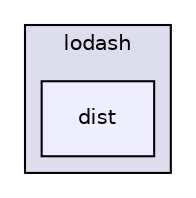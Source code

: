 digraph "gulp-src/node_modules/gulp/node_modules/vinyl-fs/node_modules/glob-watcher/node_modules/gaze/node_modules/globule/node_modules/lodash/dist" {
  compound=true
  node [ fontsize="10", fontname="Helvetica"];
  edge [ labelfontsize="10", labelfontname="Helvetica"];
  subgraph clusterdir_567fbc59141613d1363a9fc434c21dbf {
    graph [ bgcolor="#ddddee", pencolor="black", label="lodash" fontname="Helvetica", fontsize="10", URL="dir_567fbc59141613d1363a9fc434c21dbf.html"]
  dir_20418de5ff0e4254e10904d85b1c2c38 [shape=box, label="dist", style="filled", fillcolor="#eeeeff", pencolor="black", URL="dir_20418de5ff0e4254e10904d85b1c2c38.html"];
  }
}
